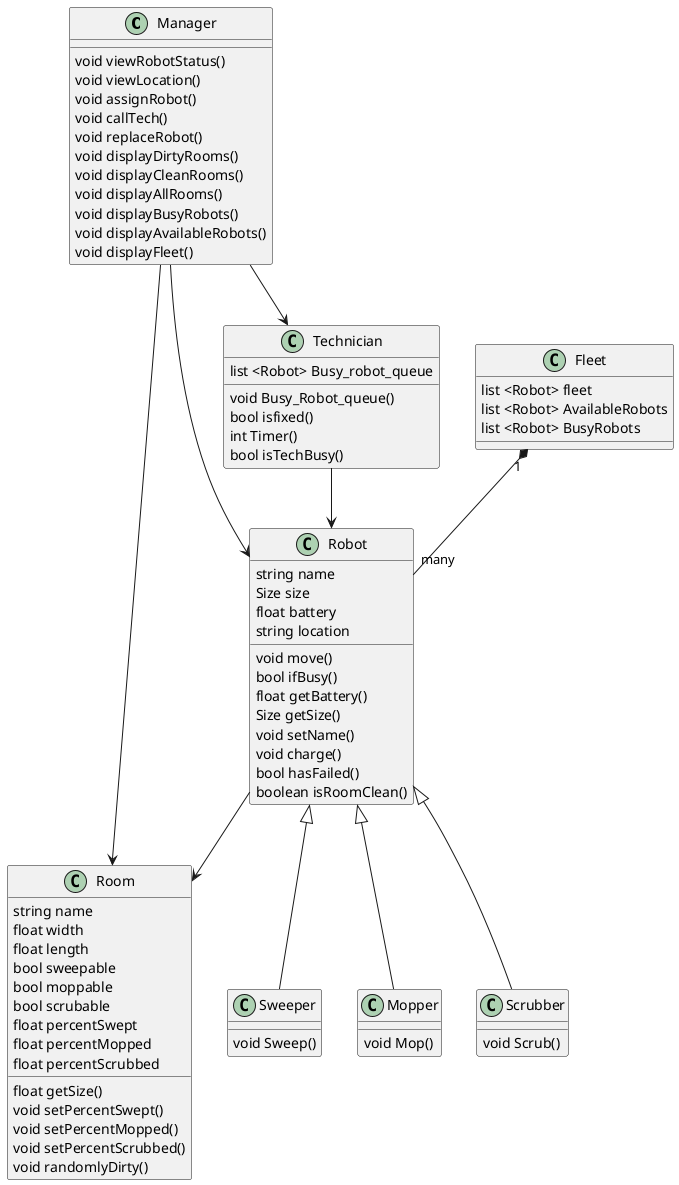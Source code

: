 @startuml Class Diagram

'Manager uses Room
Manager --> Room
'Manager uses Robot
Manager --> Robot
'Manager uses Technician
Manager --> Technician

'Sweeper is a Robot
Robot <|-- Sweeper
'Mopper is a Robot
Robot <|-- Mopper
'Scrubber is a Robot
Robot <|-- Scrubber
'Technician uses Robot
Technician --> Robot
'Robot uses Room
Robot --> Room
'One Fleet contains many robots
Fleet "1" *-- "many" Robot


class Manager
Manager : void viewRobotStatus()
Manager : void viewLocation()
Manager : void assignRobot()
Manager : void callTech()
Manager : void replaceRobot()
Manager : void displayDirtyRooms()
Manager : void displayCleanRooms()
Manager : void displayAllRooms()
Manager : void displayBusyRobots()
Manager : void displayAvailableRobots()
Manager : void displayFleet()

class Room{
string name
float width
float length
bool sweepable
bool moppable
bool scrubable
float percentSwept
float percentMopped
float percentScrubbed

float getSize()
void setPercentSwept()
void setPercentMopped()
void setPercentScrubbed()
void randomlyDirty()
}

class Robot{
string name
Size size
float battery 
string location

void move()
bool ifBusy()
float getBattery()
Size getSize()
void setName()
void charge()
bool hasFailed()
boolean isRoomClean()
}

class Fleet{
      list <Robot> fleet
      list <Robot> AvailableRobots
      list <Robot> BusyRobots

}

class Technician{
    void Busy_Robot_queue() 
    bool isfixed()
    int Timer()
    bool isTechBusy()
    list <Robot> Busy_robot_queue

}

class Sweeper{
    void Sweep()
}

class Scrubber{
    void Scrub()
}

class Mopper{
    void Mop()
}

@enduml
